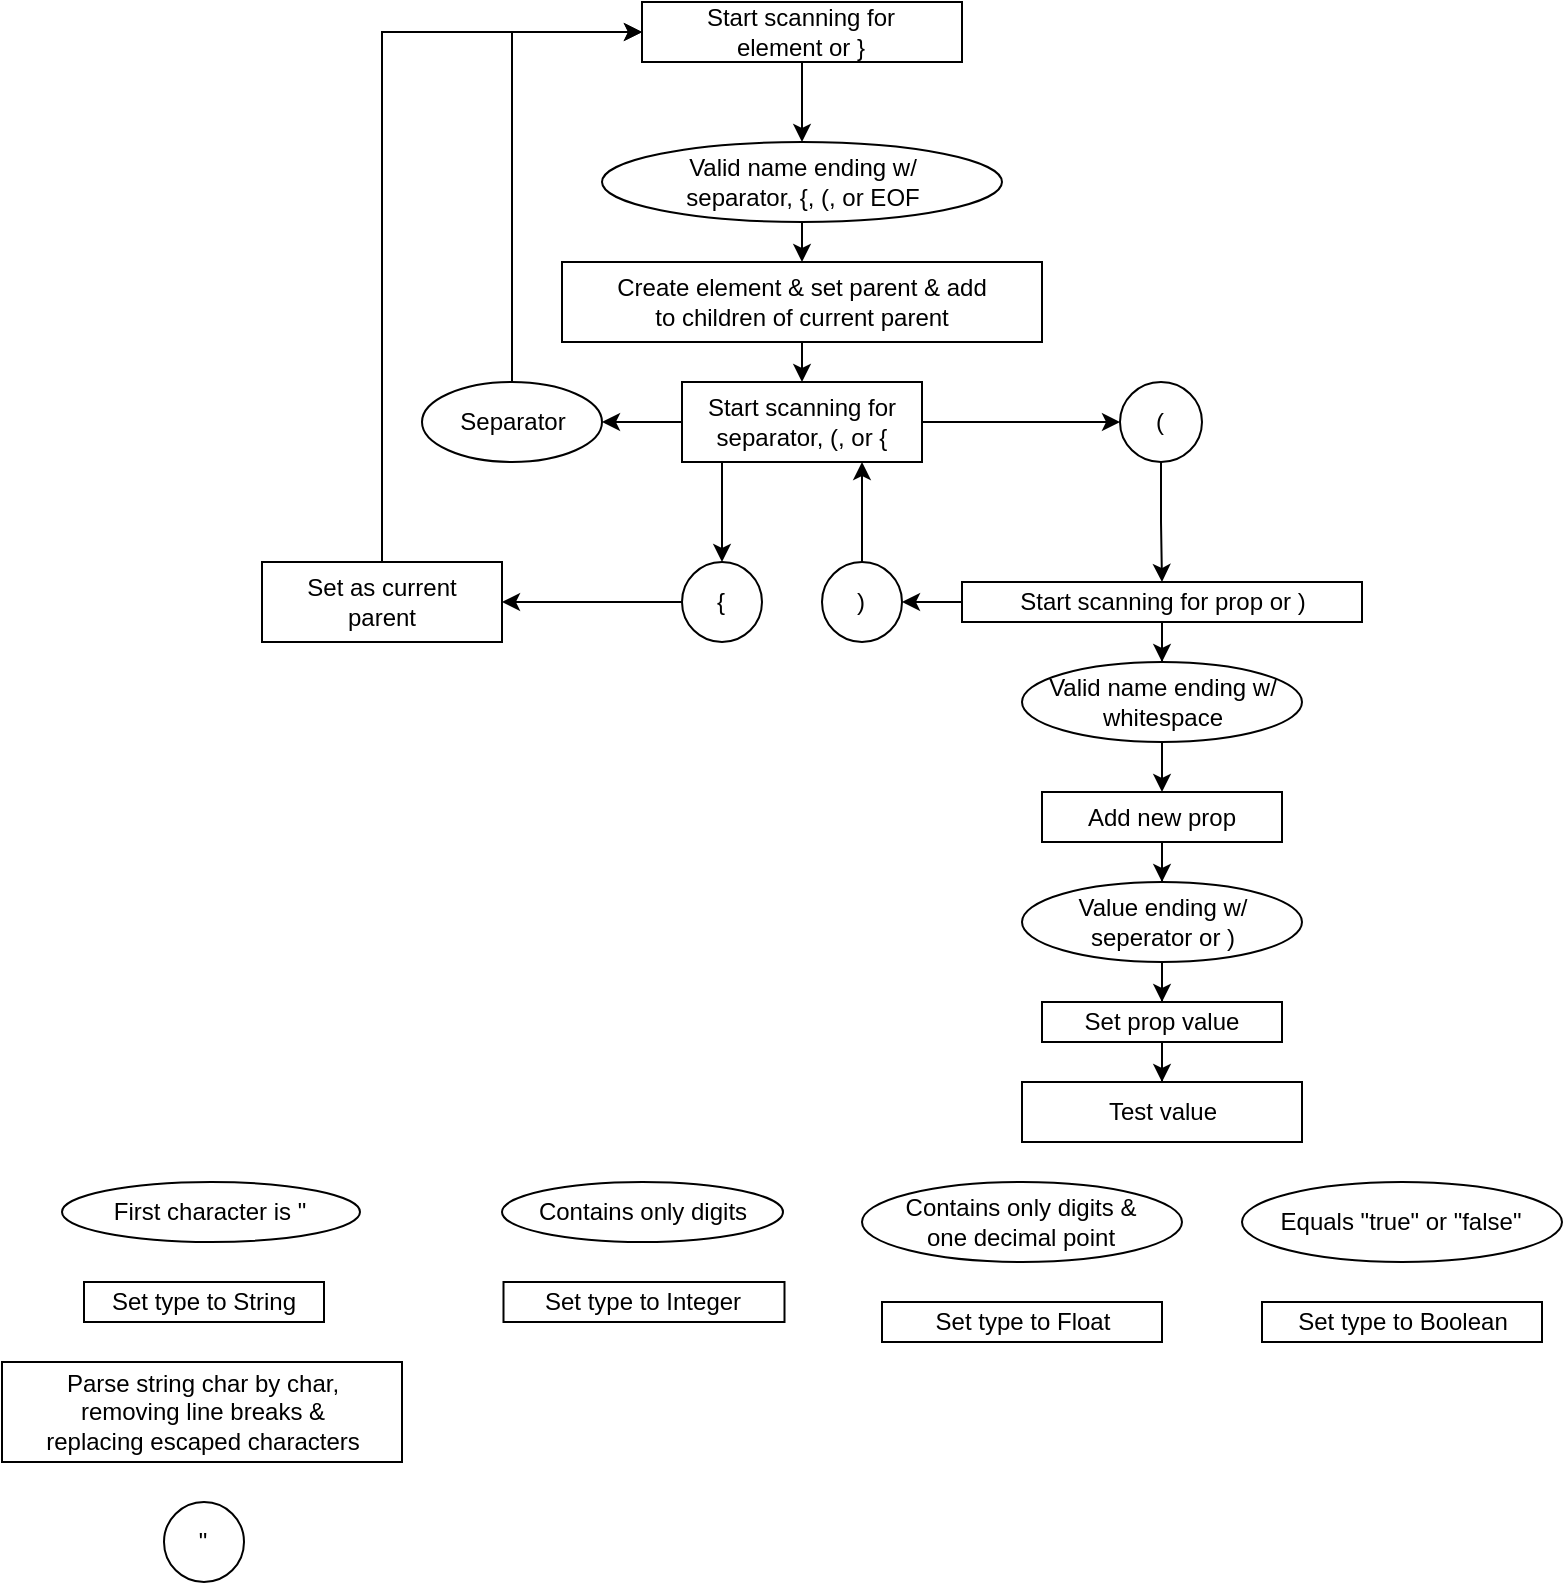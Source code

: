 <mxfile version="15.9.4" type="github"><diagram id="E3K4lsjEsiDbxAa3rU7_" name="Page-1"><mxGraphModel dx="1292" dy="648" grid="1" gridSize="10" guides="1" tooltips="1" connect="1" arrows="1" fold="1" page="1" pageScale="1" pageWidth="850" pageHeight="1100" math="0" shadow="0"><root><mxCell id="0"/><mxCell id="1" parent="0"/><mxCell id="aa79eOnERzIhWZE3Hw5a-7" value="" style="group" parent="1" vertex="1" connectable="0"><mxGeometry x="300" y="120" width="200" height="40" as="geometry"/></mxCell><mxCell id="aa79eOnERzIhWZE3Hw5a-8" value="" style="ellipse;whiteSpace=wrap;html=1;" parent="aa79eOnERzIhWZE3Hw5a-7" vertex="1"><mxGeometry width="200.0" height="40" as="geometry"/></mxCell><mxCell id="aa79eOnERzIhWZE3Hw5a-9" value="Valid name ending w/ separator, {, (, or EOF" style="text;html=1;strokeColor=none;fillColor=none;align=center;verticalAlign=middle;whiteSpace=wrap;rounded=0;connectable=0;allowArrows=0;" parent="aa79eOnERzIhWZE3Hw5a-7" vertex="1"><mxGeometry x="16.667" y="5" width="166.667" height="30" as="geometry"/></mxCell><mxCell id="aa79eOnERzIhWZE3Hw5a-10" value="" style="group" parent="1" vertex="1" connectable="0"><mxGeometry x="280" y="180" width="240" height="40" as="geometry"/></mxCell><mxCell id="aa79eOnERzIhWZE3Hw5a-11" value="" style="rounded=0;whiteSpace=wrap;html=1;" parent="aa79eOnERzIhWZE3Hw5a-10" vertex="1"><mxGeometry width="240" height="40" as="geometry"/></mxCell><mxCell id="aa79eOnERzIhWZE3Hw5a-12" value="Create element &amp;amp; set parent &amp;amp; add to children of current parent" style="text;html=1;strokeColor=none;fillColor=none;align=center;verticalAlign=middle;whiteSpace=wrap;rounded=0;connectable=0;allowArrows=0;" parent="aa79eOnERzIhWZE3Hw5a-10" vertex="1"><mxGeometry x="20.0" y="5" width="200.0" height="30" as="geometry"/></mxCell><mxCell id="aa79eOnERzIhWZE3Hw5a-13" style="edgeStyle=orthogonalEdgeStyle;rounded=0;orthogonalLoop=1;jettySize=auto;html=1;exitX=0.5;exitY=1;exitDx=0;exitDy=0;entryX=0.5;entryY=0;entryDx=0;entryDy=0;" parent="1" source="aa79eOnERzIhWZE3Hw5a-8" target="aa79eOnERzIhWZE3Hw5a-11" edge="1"><mxGeometry relative="1" as="geometry"/></mxCell><mxCell id="aa79eOnERzIhWZE3Hw5a-43" value="" style="group" parent="1" vertex="1" connectable="0"><mxGeometry x="210" y="240" width="90" height="40" as="geometry"/></mxCell><mxCell id="aa79eOnERzIhWZE3Hw5a-44" value="" style="ellipse;whiteSpace=wrap;html=1;" parent="aa79eOnERzIhWZE3Hw5a-43" vertex="1"><mxGeometry width="90" height="40" as="geometry"/></mxCell><mxCell id="aa79eOnERzIhWZE3Hw5a-45" value="Separator" style="text;html=1;strokeColor=none;fillColor=none;align=center;verticalAlign=middle;whiteSpace=wrap;rounded=0;connectable=0;allowArrows=0;" parent="aa79eOnERzIhWZE3Hw5a-43" vertex="1"><mxGeometry x="7.5" y="5" width="75" height="30" as="geometry"/></mxCell><mxCell id="aa79eOnERzIhWZE3Hw5a-48" value="" style="group" parent="1" vertex="1" connectable="0"><mxGeometry x="559" y="240" width="41" height="40" as="geometry"/></mxCell><mxCell id="aa79eOnERzIhWZE3Hw5a-49" value="" style="ellipse;whiteSpace=wrap;html=1;" parent="aa79eOnERzIhWZE3Hw5a-48" vertex="1"><mxGeometry width="41" height="40" as="geometry"/></mxCell><mxCell id="aa79eOnERzIhWZE3Hw5a-50" value="(" style="text;html=1;strokeColor=none;fillColor=none;align=center;verticalAlign=middle;whiteSpace=wrap;rounded=0;connectable=0;allowArrows=0;" parent="aa79eOnERzIhWZE3Hw5a-48" vertex="1"><mxGeometry x="3.417" y="5" width="34.167" height="30" as="geometry"/></mxCell><mxCell id="aa79eOnERzIhWZE3Hw5a-52" value="" style="group" parent="1" vertex="1" connectable="0"><mxGeometry x="340" y="330" width="40" height="40" as="geometry"/></mxCell><mxCell id="aa79eOnERzIhWZE3Hw5a-53" value="" style="ellipse;whiteSpace=wrap;html=1;" parent="aa79eOnERzIhWZE3Hw5a-52" vertex="1"><mxGeometry width="40" height="40" as="geometry"/></mxCell><mxCell id="aa79eOnERzIhWZE3Hw5a-54" value="{" style="text;html=1;strokeColor=none;fillColor=none;align=center;verticalAlign=middle;whiteSpace=wrap;rounded=0;connectable=0;allowArrows=0;" parent="aa79eOnERzIhWZE3Hw5a-52" vertex="1"><mxGeometry x="3.333" y="5" width="33.333" height="30" as="geometry"/></mxCell><mxCell id="aa79eOnERzIhWZE3Hw5a-56" value="" style="group" parent="1" vertex="1" connectable="0"><mxGeometry x="130" y="330.0" width="120" height="40" as="geometry"/></mxCell><mxCell id="aa79eOnERzIhWZE3Hw5a-57" value="" style="rounded=0;whiteSpace=wrap;html=1;" parent="aa79eOnERzIhWZE3Hw5a-56" vertex="1"><mxGeometry width="120" height="40" as="geometry"/></mxCell><mxCell id="aa79eOnERzIhWZE3Hw5a-58" value="Set as current parent" style="text;html=1;strokeColor=none;fillColor=none;align=center;verticalAlign=middle;whiteSpace=wrap;rounded=0;connectable=0;allowArrows=0;" parent="aa79eOnERzIhWZE3Hw5a-56" vertex="1"><mxGeometry x="10" y="5" width="100" height="30" as="geometry"/></mxCell><mxCell id="aa79eOnERzIhWZE3Hw5a-59" value="" style="group" parent="1" vertex="1" connectable="0"><mxGeometry x="320" y="50" width="160" height="30" as="geometry"/></mxCell><mxCell id="aa79eOnERzIhWZE3Hw5a-60" value="" style="rounded=0;whiteSpace=wrap;html=1;" parent="aa79eOnERzIhWZE3Hw5a-59" vertex="1"><mxGeometry width="160" height="30" as="geometry"/></mxCell><mxCell id="aa79eOnERzIhWZE3Hw5a-61" value="Start scanning for element or }" style="text;html=1;strokeColor=none;fillColor=none;align=center;verticalAlign=middle;whiteSpace=wrap;rounded=0;connectable=0;allowArrows=0;" parent="aa79eOnERzIhWZE3Hw5a-59" vertex="1"><mxGeometry x="13.333" y="3.75" width="133.333" height="22.5" as="geometry"/></mxCell><mxCell id="aa79eOnERzIhWZE3Hw5a-63" style="edgeStyle=orthogonalEdgeStyle;rounded=0;orthogonalLoop=1;jettySize=auto;html=1;entryX=0.5;entryY=0;entryDx=0;entryDy=0;" parent="1" source="aa79eOnERzIhWZE3Hw5a-60" target="aa79eOnERzIhWZE3Hw5a-8" edge="1"><mxGeometry relative="1" as="geometry"/></mxCell><mxCell id="aa79eOnERzIhWZE3Hw5a-64" style="edgeStyle=orthogonalEdgeStyle;rounded=0;orthogonalLoop=1;jettySize=auto;html=1;entryX=0;entryY=0.5;entryDx=0;entryDy=0;" parent="1" source="aa79eOnERzIhWZE3Hw5a-44" target="aa79eOnERzIhWZE3Hw5a-60" edge="1"><mxGeometry relative="1" as="geometry"><Array as="points"><mxPoint x="255" y="65"/></Array></mxGeometry></mxCell><mxCell id="aa79eOnERzIhWZE3Hw5a-65" style="edgeStyle=orthogonalEdgeStyle;rounded=0;orthogonalLoop=1;jettySize=auto;html=1;entryX=1;entryY=0.5;entryDx=0;entryDy=0;" parent="1" source="aa79eOnERzIhWZE3Hw5a-53" target="aa79eOnERzIhWZE3Hw5a-57" edge="1"><mxGeometry relative="1" as="geometry"/></mxCell><mxCell id="aa79eOnERzIhWZE3Hw5a-66" style="edgeStyle=orthogonalEdgeStyle;rounded=0;orthogonalLoop=1;jettySize=auto;html=1;entryX=0;entryY=0.5;entryDx=0;entryDy=0;" parent="1" source="aa79eOnERzIhWZE3Hw5a-57" target="aa79eOnERzIhWZE3Hw5a-60" edge="1"><mxGeometry relative="1" as="geometry"><Array as="points"><mxPoint x="190" y="320"/><mxPoint x="190" y="65"/></Array></mxGeometry></mxCell><mxCell id="aa79eOnERzIhWZE3Hw5a-67" value="" style="group" parent="1" vertex="1" connectable="0"><mxGeometry x="510" y="380" width="140" height="40" as="geometry"/></mxCell><mxCell id="aa79eOnERzIhWZE3Hw5a-68" value="" style="ellipse;whiteSpace=wrap;html=1;" parent="aa79eOnERzIhWZE3Hw5a-67" vertex="1"><mxGeometry width="140" height="40" as="geometry"/></mxCell><mxCell id="aa79eOnERzIhWZE3Hw5a-69" value="Valid name ending w/ whitespace" style="text;html=1;strokeColor=none;fillColor=none;align=center;verticalAlign=middle;whiteSpace=wrap;rounded=0;connectable=0;allowArrows=0;" parent="aa79eOnERzIhWZE3Hw5a-67" vertex="1"><mxGeometry x="11.667" y="5" width="116.667" height="30" as="geometry"/></mxCell><mxCell id="aa79eOnERzIhWZE3Hw5a-73" value="" style="group" parent="1" vertex="1" connectable="0"><mxGeometry x="520" y="445" width="120" height="25" as="geometry"/></mxCell><mxCell id="aa79eOnERzIhWZE3Hw5a-74" value="" style="rounded=0;whiteSpace=wrap;html=1;" parent="aa79eOnERzIhWZE3Hw5a-73" vertex="1"><mxGeometry width="120" height="25" as="geometry"/></mxCell><mxCell id="aa79eOnERzIhWZE3Hw5a-75" value="Add new prop" style="text;html=1;strokeColor=none;fillColor=none;align=center;verticalAlign=middle;whiteSpace=wrap;rounded=0;connectable=0;allowArrows=0;" parent="aa79eOnERzIhWZE3Hw5a-73" vertex="1"><mxGeometry x="10" y="3.125" width="100" height="18.75" as="geometry"/></mxCell><mxCell id="aa79eOnERzIhWZE3Hw5a-76" value="" style="edgeStyle=orthogonalEdgeStyle;rounded=0;orthogonalLoop=1;jettySize=auto;html=1;" parent="1" source="aa79eOnERzIhWZE3Hw5a-68" target="aa79eOnERzIhWZE3Hw5a-74" edge="1"><mxGeometry relative="1" as="geometry"/></mxCell><mxCell id="aa79eOnERzIhWZE3Hw5a-80" value="" style="group" parent="1" vertex="1" connectable="0"><mxGeometry x="510" y="490" width="140" height="40" as="geometry"/></mxCell><mxCell id="aa79eOnERzIhWZE3Hw5a-81" value="" style="ellipse;whiteSpace=wrap;html=1;" parent="aa79eOnERzIhWZE3Hw5a-80" vertex="1"><mxGeometry width="140" height="40" as="geometry"/></mxCell><mxCell id="aa79eOnERzIhWZE3Hw5a-82" value="Value ending w/ seperator or )" style="text;html=1;strokeColor=none;fillColor=none;align=center;verticalAlign=middle;whiteSpace=wrap;rounded=0;connectable=0;allowArrows=0;" parent="aa79eOnERzIhWZE3Hw5a-80" vertex="1"><mxGeometry x="11.667" y="5" width="116.667" height="30" as="geometry"/></mxCell><mxCell id="aa79eOnERzIhWZE3Hw5a-83" value="" style="edgeStyle=orthogonalEdgeStyle;rounded=0;orthogonalLoop=1;jettySize=auto;html=1;" parent="1" source="aa79eOnERzIhWZE3Hw5a-74" target="aa79eOnERzIhWZE3Hw5a-81" edge="1"><mxGeometry relative="1" as="geometry"/></mxCell><mxCell id="aa79eOnERzIhWZE3Hw5a-88" value="" style="group" parent="1" vertex="1" connectable="0"><mxGeometry x="520" y="550" width="120" height="20" as="geometry"/></mxCell><mxCell id="aa79eOnERzIhWZE3Hw5a-89" value="" style="rounded=0;whiteSpace=wrap;html=1;" parent="aa79eOnERzIhWZE3Hw5a-88" vertex="1"><mxGeometry width="120" height="20" as="geometry"/></mxCell><mxCell id="aa79eOnERzIhWZE3Hw5a-90" value="Set prop value" style="text;html=1;strokeColor=none;fillColor=none;align=center;verticalAlign=middle;whiteSpace=wrap;rounded=0;connectable=0;allowArrows=0;" parent="aa79eOnERzIhWZE3Hw5a-88" vertex="1"><mxGeometry x="10" y="2.5" width="100" height="15" as="geometry"/></mxCell><mxCell id="aa79eOnERzIhWZE3Hw5a-91" value="" style="edgeStyle=orthogonalEdgeStyle;rounded=0;orthogonalLoop=1;jettySize=auto;html=1;" parent="1" source="aa79eOnERzIhWZE3Hw5a-81" target="aa79eOnERzIhWZE3Hw5a-89" edge="1"><mxGeometry relative="1" as="geometry"/></mxCell><mxCell id="aa79eOnERzIhWZE3Hw5a-96" value="" style="group" parent="1" vertex="1" connectable="0"><mxGeometry x="30" y="640" width="149" height="30" as="geometry"/></mxCell><mxCell id="aa79eOnERzIhWZE3Hw5a-97" value="" style="ellipse;whiteSpace=wrap;html=1;" parent="aa79eOnERzIhWZE3Hw5a-96" vertex="1"><mxGeometry width="149" height="30" as="geometry"/></mxCell><mxCell id="aa79eOnERzIhWZE3Hw5a-98" value="First character is &quot;" style="text;html=1;strokeColor=none;fillColor=none;align=center;verticalAlign=middle;whiteSpace=wrap;rounded=0;connectable=0;allowArrows=0;" parent="aa79eOnERzIhWZE3Hw5a-96" vertex="1"><mxGeometry x="12.417" y="3.75" width="124.167" height="22.5" as="geometry"/></mxCell><mxCell id="aa79eOnERzIhWZE3Hw5a-100" value="" style="group" parent="1" vertex="1" connectable="0"><mxGeometry x="41" y="690" width="120" height="20" as="geometry"/></mxCell><mxCell id="aa79eOnERzIhWZE3Hw5a-101" value="" style="rounded=0;whiteSpace=wrap;html=1;" parent="aa79eOnERzIhWZE3Hw5a-100" vertex="1"><mxGeometry width="120" height="20" as="geometry"/></mxCell><mxCell id="aa79eOnERzIhWZE3Hw5a-102" value="Set type to String" style="text;html=1;strokeColor=none;fillColor=none;align=center;verticalAlign=middle;whiteSpace=wrap;rounded=0;connectable=0;allowArrows=0;" parent="aa79eOnERzIhWZE3Hw5a-100" vertex="1"><mxGeometry x="10" y="2.5" width="100" height="15" as="geometry"/></mxCell><mxCell id="aa79eOnERzIhWZE3Hw5a-104" value="" style="group" parent="1" vertex="1" connectable="0"><mxGeometry y="730" width="200" height="50" as="geometry"/></mxCell><mxCell id="aa79eOnERzIhWZE3Hw5a-105" value="" style="rounded=0;whiteSpace=wrap;html=1;" parent="aa79eOnERzIhWZE3Hw5a-104" vertex="1"><mxGeometry width="200" height="50" as="geometry"/></mxCell><mxCell id="aa79eOnERzIhWZE3Hw5a-106" value="Parse string char by char, removing line breaks &amp;amp; replacing escaped characters" style="text;html=1;strokeColor=none;fillColor=none;align=center;verticalAlign=middle;whiteSpace=wrap;rounded=0;connectable=0;allowArrows=0;" parent="aa79eOnERzIhWZE3Hw5a-104" vertex="1"><mxGeometry x="16.667" y="6.25" width="166.667" height="37.5" as="geometry"/></mxCell><mxCell id="aa79eOnERzIhWZE3Hw5a-108" value="" style="group" parent="1" vertex="1" connectable="0"><mxGeometry x="81" y="800" width="40" height="40" as="geometry"/></mxCell><mxCell id="aa79eOnERzIhWZE3Hw5a-109" value="" style="ellipse;whiteSpace=wrap;html=1;" parent="aa79eOnERzIhWZE3Hw5a-108" vertex="1"><mxGeometry width="40" height="40" as="geometry"/></mxCell><mxCell id="aa79eOnERzIhWZE3Hw5a-110" value="&quot;" style="text;html=1;strokeColor=none;fillColor=none;align=center;verticalAlign=middle;whiteSpace=wrap;rounded=0;connectable=0;allowArrows=0;" parent="aa79eOnERzIhWZE3Hw5a-108" vertex="1"><mxGeometry x="3.333" y="5" width="33.333" height="30" as="geometry"/></mxCell><mxCell id="aa79eOnERzIhWZE3Hw5a-112" value="" style="group" parent="1" vertex="1" connectable="0"><mxGeometry x="480" y="340" width="200" height="20" as="geometry"/></mxCell><mxCell id="aa79eOnERzIhWZE3Hw5a-113" value="" style="rounded=0;whiteSpace=wrap;html=1;" parent="aa79eOnERzIhWZE3Hw5a-112" vertex="1"><mxGeometry width="200.0" height="20" as="geometry"/></mxCell><mxCell id="aa79eOnERzIhWZE3Hw5a-114" value="Start scanning for prop or ) " style="text;html=1;strokeColor=none;fillColor=none;align=center;verticalAlign=middle;whiteSpace=wrap;rounded=0;connectable=0;allowArrows=0;" parent="aa79eOnERzIhWZE3Hw5a-112" vertex="1"><mxGeometry x="16.667" y="2.5" width="166.667" height="15" as="geometry"/></mxCell><mxCell id="aa79eOnERzIhWZE3Hw5a-118" value="" style="group" parent="1" vertex="1" connectable="0"><mxGeometry x="410" y="330" width="40" height="40" as="geometry"/></mxCell><mxCell id="aa79eOnERzIhWZE3Hw5a-119" value="" style="ellipse;whiteSpace=wrap;html=1;" parent="aa79eOnERzIhWZE3Hw5a-118" vertex="1"><mxGeometry width="40" height="40" as="geometry"/></mxCell><mxCell id="aa79eOnERzIhWZE3Hw5a-120" value=")" style="text;html=1;strokeColor=none;fillColor=none;align=center;verticalAlign=middle;whiteSpace=wrap;rounded=0;connectable=0;allowArrows=0;" parent="aa79eOnERzIhWZE3Hw5a-118" vertex="1"><mxGeometry x="3.333" y="5" width="33.333" height="30" as="geometry"/></mxCell><mxCell id="aa79eOnERzIhWZE3Hw5a-123" value="" style="group" parent="1" vertex="1" connectable="0"><mxGeometry x="340" y="240.0" width="120" height="40" as="geometry"/></mxCell><mxCell id="aa79eOnERzIhWZE3Hw5a-124" value="" style="rounded=0;whiteSpace=wrap;html=1;" parent="aa79eOnERzIhWZE3Hw5a-123" vertex="1"><mxGeometry width="120" height="40" as="geometry"/></mxCell><mxCell id="aa79eOnERzIhWZE3Hw5a-125" value="Start scanning for separator, (, or {" style="text;html=1;strokeColor=none;fillColor=none;align=center;verticalAlign=middle;whiteSpace=wrap;rounded=0;connectable=0;allowArrows=0;" parent="aa79eOnERzIhWZE3Hw5a-123" vertex="1"><mxGeometry x="10" y="5" width="100" height="30" as="geometry"/></mxCell><mxCell id="aa79eOnERzIhWZE3Hw5a-127" style="edgeStyle=orthogonalEdgeStyle;rounded=0;orthogonalLoop=1;jettySize=auto;html=1;entryX=0;entryY=0.5;entryDx=0;entryDy=0;" parent="1" source="aa79eOnERzIhWZE3Hw5a-124" target="aa79eOnERzIhWZE3Hw5a-49" edge="1"><mxGeometry relative="1" as="geometry"/></mxCell><mxCell id="aa79eOnERzIhWZE3Hw5a-128" style="edgeStyle=orthogonalEdgeStyle;rounded=0;orthogonalLoop=1;jettySize=auto;html=1;entryX=1;entryY=0.5;entryDx=0;entryDy=0;" parent="1" source="aa79eOnERzIhWZE3Hw5a-124" target="aa79eOnERzIhWZE3Hw5a-44" edge="1"><mxGeometry relative="1" as="geometry"/></mxCell><mxCell id="aa79eOnERzIhWZE3Hw5a-129" style="edgeStyle=orthogonalEdgeStyle;rounded=0;orthogonalLoop=1;jettySize=auto;html=1;entryX=0.5;entryY=0;entryDx=0;entryDy=0;" parent="1" source="aa79eOnERzIhWZE3Hw5a-124" target="aa79eOnERzIhWZE3Hw5a-53" edge="1"><mxGeometry relative="1" as="geometry"><Array as="points"><mxPoint x="360" y="310"/><mxPoint x="360" y="310"/></Array></mxGeometry></mxCell><mxCell id="aa79eOnERzIhWZE3Hw5a-131" style="edgeStyle=orthogonalEdgeStyle;rounded=0;orthogonalLoop=1;jettySize=auto;html=1;exitX=0.5;exitY=1;exitDx=0;exitDy=0;entryX=0.5;entryY=0;entryDx=0;entryDy=0;" parent="1" source="aa79eOnERzIhWZE3Hw5a-11" target="aa79eOnERzIhWZE3Hw5a-124" edge="1"><mxGeometry relative="1" as="geometry"/></mxCell><mxCell id="aa79eOnERzIhWZE3Hw5a-132" style="edgeStyle=orthogonalEdgeStyle;rounded=0;orthogonalLoop=1;jettySize=auto;html=1;exitX=0.5;exitY=1;exitDx=0;exitDy=0;entryX=0.5;entryY=0;entryDx=0;entryDy=0;" parent="1" source="aa79eOnERzIhWZE3Hw5a-49" target="aa79eOnERzIhWZE3Hw5a-113" edge="1"><mxGeometry relative="1" as="geometry"/></mxCell><mxCell id="aa79eOnERzIhWZE3Hw5a-135" style="edgeStyle=orthogonalEdgeStyle;rounded=0;orthogonalLoop=1;jettySize=auto;html=1;entryX=1;entryY=0.5;entryDx=0;entryDy=0;" parent="1" source="aa79eOnERzIhWZE3Hw5a-113" target="aa79eOnERzIhWZE3Hw5a-119" edge="1"><mxGeometry relative="1" as="geometry"/></mxCell><mxCell id="aa79eOnERzIhWZE3Hw5a-137" style="edgeStyle=orthogonalEdgeStyle;rounded=0;orthogonalLoop=1;jettySize=auto;html=1;entryX=0.75;entryY=1;entryDx=0;entryDy=0;" parent="1" source="aa79eOnERzIhWZE3Hw5a-119" target="aa79eOnERzIhWZE3Hw5a-124" edge="1"><mxGeometry relative="1" as="geometry"/></mxCell><mxCell id="aa79eOnERzIhWZE3Hw5a-138" style="edgeStyle=orthogonalEdgeStyle;rounded=0;orthogonalLoop=1;jettySize=auto;html=1;entryX=0.5;entryY=0;entryDx=0;entryDy=0;" parent="1" source="aa79eOnERzIhWZE3Hw5a-113" target="aa79eOnERzIhWZE3Hw5a-68" edge="1"><mxGeometry relative="1" as="geometry"/></mxCell><mxCell id="aa79eOnERzIhWZE3Hw5a-139" value="" style="group" parent="1" vertex="1" connectable="0"><mxGeometry x="510" y="590" width="140" height="30" as="geometry"/></mxCell><mxCell id="aa79eOnERzIhWZE3Hw5a-140" value="" style="rounded=0;whiteSpace=wrap;html=1;" parent="aa79eOnERzIhWZE3Hw5a-139" vertex="1"><mxGeometry width="140" height="30" as="geometry"/></mxCell><mxCell id="aa79eOnERzIhWZE3Hw5a-141" value="Test value" style="text;html=1;strokeColor=none;fillColor=none;align=center;verticalAlign=middle;whiteSpace=wrap;rounded=0;connectable=0;allowArrows=0;" parent="aa79eOnERzIhWZE3Hw5a-139" vertex="1"><mxGeometry x="11.667" y="3.75" width="116.667" height="22.5" as="geometry"/></mxCell><mxCell id="aa79eOnERzIhWZE3Hw5a-142" value="" style="group" parent="1" vertex="1" connectable="0"><mxGeometry x="250" y="640" width="140.5" height="30" as="geometry"/></mxCell><mxCell id="aa79eOnERzIhWZE3Hw5a-143" value="" style="ellipse;whiteSpace=wrap;html=1;" parent="aa79eOnERzIhWZE3Hw5a-142" vertex="1"><mxGeometry width="140.5" height="30" as="geometry"/></mxCell><mxCell id="aa79eOnERzIhWZE3Hw5a-144" value="Contains only digits" style="text;html=1;strokeColor=none;fillColor=none;align=center;verticalAlign=middle;whiteSpace=wrap;rounded=0;connectable=0;allowArrows=0;" parent="aa79eOnERzIhWZE3Hw5a-142" vertex="1"><mxGeometry x="11.708" y="3.75" width="117.083" height="22.5" as="geometry"/></mxCell><mxCell id="aa79eOnERzIhWZE3Hw5a-145" value="cc" style="group" parent="1" vertex="1" connectable="0"><mxGeometry x="250.75" y="690" width="140.5" height="20" as="geometry"/></mxCell><mxCell id="aa79eOnERzIhWZE3Hw5a-146" value="" style="rounded=0;whiteSpace=wrap;html=1;" parent="aa79eOnERzIhWZE3Hw5a-145" vertex="1"><mxGeometry width="140.5" height="20" as="geometry"/></mxCell><mxCell id="aa79eOnERzIhWZE3Hw5a-147" value="Set type to Integer" style="text;html=1;strokeColor=none;fillColor=none;align=center;verticalAlign=middle;whiteSpace=wrap;rounded=0;connectable=0;allowArrows=0;" parent="aa79eOnERzIhWZE3Hw5a-145" vertex="1"><mxGeometry x="11.708" y="2.5" width="117.083" height="15" as="geometry"/></mxCell><mxCell id="aa79eOnERzIhWZE3Hw5a-170" style="edgeStyle=orthogonalEdgeStyle;rounded=0;orthogonalLoop=1;jettySize=auto;html=1;entryX=0.5;entryY=0;entryDx=0;entryDy=0;" parent="1" source="aa79eOnERzIhWZE3Hw5a-89" target="aa79eOnERzIhWZE3Hw5a-140" edge="1"><mxGeometry relative="1" as="geometry"/></mxCell><mxCell id="30mUvWqefwKWT46muOf9-1" value="" style="group" vertex="1" connectable="0" parent="1"><mxGeometry x="430" y="640" width="160" height="40" as="geometry"/></mxCell><mxCell id="30mUvWqefwKWT46muOf9-2" value="" style="ellipse;whiteSpace=wrap;html=1;" vertex="1" parent="30mUvWqefwKWT46muOf9-1"><mxGeometry width="160" height="40" as="geometry"/></mxCell><mxCell id="30mUvWqefwKWT46muOf9-3" value="Contains only digits &amp;amp; one decimal point" style="text;html=1;strokeColor=none;fillColor=none;align=center;verticalAlign=middle;whiteSpace=wrap;rounded=0;connectable=0;allowArrows=0;" vertex="1" parent="30mUvWqefwKWT46muOf9-1"><mxGeometry x="13.333" y="5" width="133.333" height="30" as="geometry"/></mxCell><mxCell id="30mUvWqefwKWT46muOf9-4" value="cc" style="group" vertex="1" connectable="0" parent="1"><mxGeometry x="440" y="700" width="140" height="20" as="geometry"/></mxCell><mxCell id="30mUvWqefwKWT46muOf9-5" value="" style="rounded=0;whiteSpace=wrap;html=1;" vertex="1" parent="30mUvWqefwKWT46muOf9-4"><mxGeometry width="140" height="20" as="geometry"/></mxCell><mxCell id="30mUvWqefwKWT46muOf9-6" value="Set type to Float" style="text;html=1;strokeColor=none;fillColor=none;align=center;verticalAlign=middle;whiteSpace=wrap;rounded=0;connectable=0;allowArrows=0;" vertex="1" parent="30mUvWqefwKWT46muOf9-4"><mxGeometry x="11.667" y="2.5" width="116.667" height="15" as="geometry"/></mxCell><mxCell id="30mUvWqefwKWT46muOf9-13" value="" style="group" vertex="1" connectable="0" parent="1"><mxGeometry x="620" y="640" width="160" height="40" as="geometry"/></mxCell><mxCell id="30mUvWqefwKWT46muOf9-14" value="" style="ellipse;whiteSpace=wrap;html=1;" vertex="1" parent="30mUvWqefwKWT46muOf9-13"><mxGeometry width="160" height="40" as="geometry"/></mxCell><mxCell id="30mUvWqefwKWT46muOf9-15" value="Equals &quot;true&quot; or &quot;false&quot;" style="text;html=1;strokeColor=none;fillColor=none;align=center;verticalAlign=middle;whiteSpace=wrap;rounded=0;connectable=0;allowArrows=0;" vertex="1" parent="30mUvWqefwKWT46muOf9-13"><mxGeometry x="13.333" y="5" width="133.333" height="30" as="geometry"/></mxCell><mxCell id="30mUvWqefwKWT46muOf9-16" value="cc" style="group" vertex="1" connectable="0" parent="1"><mxGeometry x="630" y="700" width="140" height="20" as="geometry"/></mxCell><mxCell id="30mUvWqefwKWT46muOf9-17" value="" style="rounded=0;whiteSpace=wrap;html=1;" vertex="1" parent="30mUvWqefwKWT46muOf9-16"><mxGeometry width="140" height="20" as="geometry"/></mxCell><mxCell id="30mUvWqefwKWT46muOf9-18" value="Set type to Boolean" style="text;html=1;strokeColor=none;fillColor=none;align=center;verticalAlign=middle;whiteSpace=wrap;rounded=0;connectable=0;allowArrows=0;" vertex="1" parent="30mUvWqefwKWT46muOf9-16"><mxGeometry x="11.667" y="2.5" width="116.667" height="15" as="geometry"/></mxCell></root></mxGraphModel></diagram></mxfile>